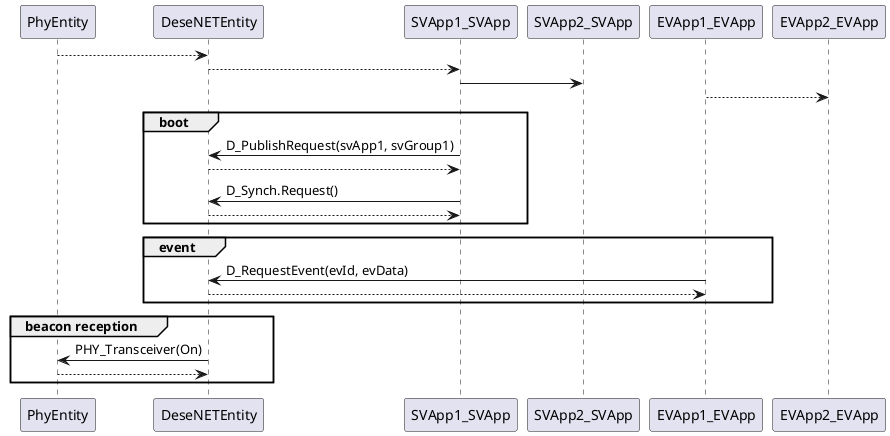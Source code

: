 @startuml

PhyEntity --> DeseNETEntity
DeseNETEntity -->  SVApp1_SVApp
SVApp1_SVApp -> SVApp2_SVApp
EVApp1_EVApp --> EVApp2_EVApp
group boot
SVApp1_SVApp -> DeseNETEntity : D_PublishRequest(svApp1, svGroup1)
SVApp1_SVApp <-- DeseNETEntity


SVApp1_SVApp -> DeseNETEntity : D_Synch.Request()
SVApp1_SVApp <-- DeseNETEntity
end

group event
EVApp1_EVApp -> DeseNETEntity : D_RequestEvent(evId, evData)
EVApp1_EVApp <-- DeseNETEntity
end

group beacon reception
DeseNETEntity -> PhyEntity : PHY_Transceiver(On)
DeseNETEntity <-- PhyEntity


end




@enduml